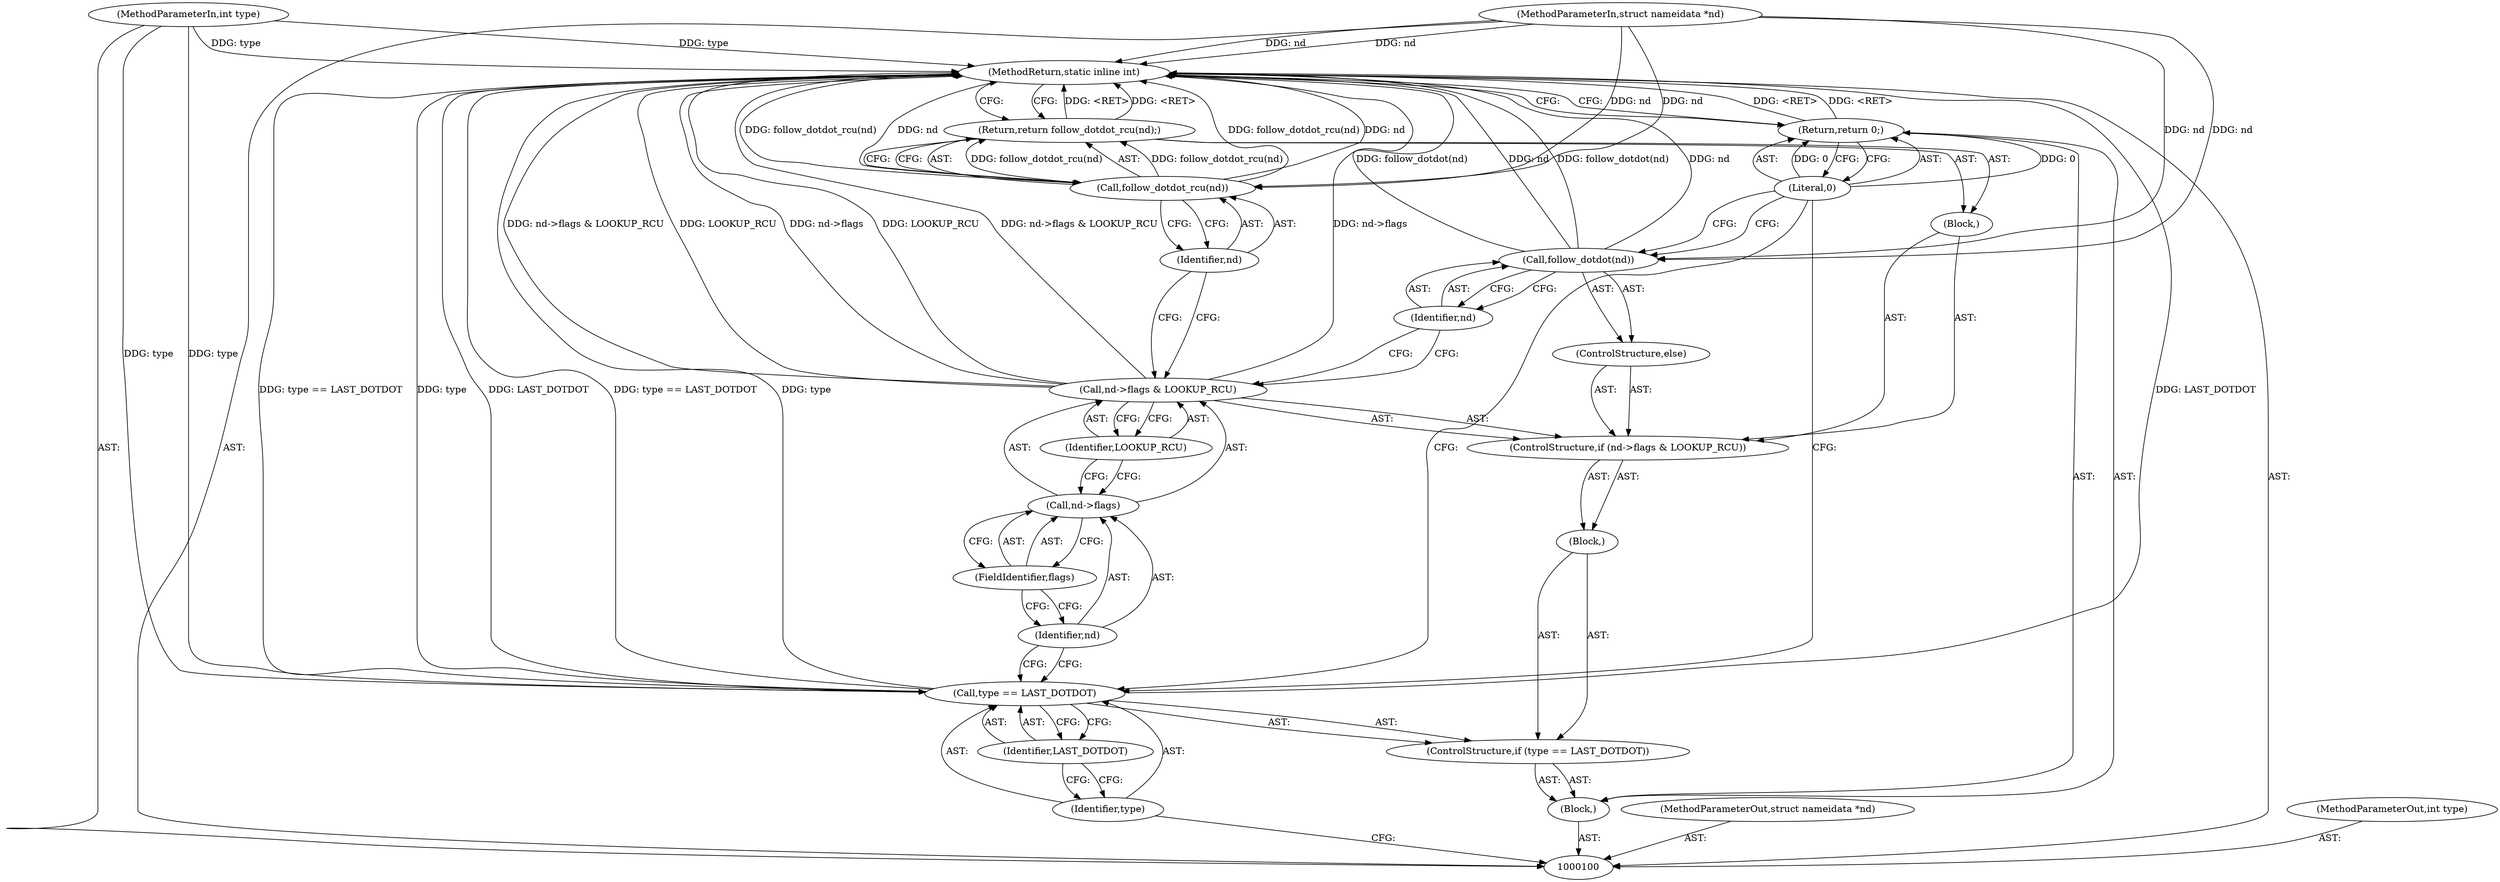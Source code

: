 digraph "1_linux_397d425dc26da728396e66d392d5dcb8dac30c37_1" {
"1000124" [label="(MethodReturn,static inline int)"];
"1000101" [label="(MethodParameterIn,struct nameidata *nd)"];
"1000154" [label="(MethodParameterOut,struct nameidata *nd)"];
"1000102" [label="(MethodParameterIn,int type)"];
"1000155" [label="(MethodParameterOut,int type)"];
"1000103" [label="(Block,)"];
"1000104" [label="(ControlStructure,if (type == LAST_DOTDOT))"];
"1000107" [label="(Identifier,LAST_DOTDOT)"];
"1000108" [label="(Block,)"];
"1000105" [label="(Call,type == LAST_DOTDOT)"];
"1000106" [label="(Identifier,type)"];
"1000113" [label="(FieldIdentifier,flags)"];
"1000114" [label="(Identifier,LOOKUP_RCU)"];
"1000109" [label="(ControlStructure,if (nd->flags & LOOKUP_RCU))"];
"1000115" [label="(Block,)"];
"1000110" [label="(Call,nd->flags & LOOKUP_RCU)"];
"1000111" [label="(Call,nd->flags)"];
"1000112" [label="(Identifier,nd)"];
"1000117" [label="(Call,follow_dotdot_rcu(nd))"];
"1000118" [label="(Identifier,nd)"];
"1000116" [label="(Return,return follow_dotdot_rcu(nd);)"];
"1000119" [label="(ControlStructure,else)"];
"1000121" [label="(Identifier,nd)"];
"1000120" [label="(Call,follow_dotdot(nd))"];
"1000122" [label="(Return,return 0;)"];
"1000123" [label="(Literal,0)"];
"1000124" -> "1000100"  [label="AST: "];
"1000124" -> "1000116"  [label="CFG: "];
"1000124" -> "1000122"  [label="CFG: "];
"1000116" -> "1000124"  [label="DDG: <RET>"];
"1000122" -> "1000124"  [label="DDG: <RET>"];
"1000117" -> "1000124"  [label="DDG: follow_dotdot_rcu(nd)"];
"1000117" -> "1000124"  [label="DDG: nd"];
"1000105" -> "1000124"  [label="DDG: LAST_DOTDOT"];
"1000105" -> "1000124"  [label="DDG: type == LAST_DOTDOT"];
"1000105" -> "1000124"  [label="DDG: type"];
"1000110" -> "1000124"  [label="DDG: LOOKUP_RCU"];
"1000110" -> "1000124"  [label="DDG: nd->flags"];
"1000110" -> "1000124"  [label="DDG: nd->flags & LOOKUP_RCU"];
"1000120" -> "1000124"  [label="DDG: nd"];
"1000120" -> "1000124"  [label="DDG: follow_dotdot(nd)"];
"1000102" -> "1000124"  [label="DDG: type"];
"1000101" -> "1000124"  [label="DDG: nd"];
"1000101" -> "1000100"  [label="AST: "];
"1000101" -> "1000124"  [label="DDG: nd"];
"1000101" -> "1000117"  [label="DDG: nd"];
"1000101" -> "1000120"  [label="DDG: nd"];
"1000154" -> "1000100"  [label="AST: "];
"1000102" -> "1000100"  [label="AST: "];
"1000102" -> "1000124"  [label="DDG: type"];
"1000102" -> "1000105"  [label="DDG: type"];
"1000155" -> "1000100"  [label="AST: "];
"1000103" -> "1000100"  [label="AST: "];
"1000104" -> "1000103"  [label="AST: "];
"1000122" -> "1000103"  [label="AST: "];
"1000104" -> "1000103"  [label="AST: "];
"1000105" -> "1000104"  [label="AST: "];
"1000108" -> "1000104"  [label="AST: "];
"1000107" -> "1000105"  [label="AST: "];
"1000107" -> "1000106"  [label="CFG: "];
"1000105" -> "1000107"  [label="CFG: "];
"1000108" -> "1000104"  [label="AST: "];
"1000109" -> "1000108"  [label="AST: "];
"1000105" -> "1000104"  [label="AST: "];
"1000105" -> "1000107"  [label="CFG: "];
"1000106" -> "1000105"  [label="AST: "];
"1000107" -> "1000105"  [label="AST: "];
"1000112" -> "1000105"  [label="CFG: "];
"1000123" -> "1000105"  [label="CFG: "];
"1000105" -> "1000124"  [label="DDG: LAST_DOTDOT"];
"1000105" -> "1000124"  [label="DDG: type == LAST_DOTDOT"];
"1000105" -> "1000124"  [label="DDG: type"];
"1000102" -> "1000105"  [label="DDG: type"];
"1000106" -> "1000105"  [label="AST: "];
"1000106" -> "1000100"  [label="CFG: "];
"1000107" -> "1000106"  [label="CFG: "];
"1000113" -> "1000111"  [label="AST: "];
"1000113" -> "1000112"  [label="CFG: "];
"1000111" -> "1000113"  [label="CFG: "];
"1000114" -> "1000110"  [label="AST: "];
"1000114" -> "1000111"  [label="CFG: "];
"1000110" -> "1000114"  [label="CFG: "];
"1000109" -> "1000108"  [label="AST: "];
"1000110" -> "1000109"  [label="AST: "];
"1000115" -> "1000109"  [label="AST: "];
"1000119" -> "1000109"  [label="AST: "];
"1000115" -> "1000109"  [label="AST: "];
"1000116" -> "1000115"  [label="AST: "];
"1000110" -> "1000109"  [label="AST: "];
"1000110" -> "1000114"  [label="CFG: "];
"1000111" -> "1000110"  [label="AST: "];
"1000114" -> "1000110"  [label="AST: "];
"1000118" -> "1000110"  [label="CFG: "];
"1000121" -> "1000110"  [label="CFG: "];
"1000110" -> "1000124"  [label="DDG: LOOKUP_RCU"];
"1000110" -> "1000124"  [label="DDG: nd->flags"];
"1000110" -> "1000124"  [label="DDG: nd->flags & LOOKUP_RCU"];
"1000111" -> "1000110"  [label="AST: "];
"1000111" -> "1000113"  [label="CFG: "];
"1000112" -> "1000111"  [label="AST: "];
"1000113" -> "1000111"  [label="AST: "];
"1000114" -> "1000111"  [label="CFG: "];
"1000112" -> "1000111"  [label="AST: "];
"1000112" -> "1000105"  [label="CFG: "];
"1000113" -> "1000112"  [label="CFG: "];
"1000117" -> "1000116"  [label="AST: "];
"1000117" -> "1000118"  [label="CFG: "];
"1000118" -> "1000117"  [label="AST: "];
"1000116" -> "1000117"  [label="CFG: "];
"1000117" -> "1000124"  [label="DDG: follow_dotdot_rcu(nd)"];
"1000117" -> "1000124"  [label="DDG: nd"];
"1000117" -> "1000116"  [label="DDG: follow_dotdot_rcu(nd)"];
"1000101" -> "1000117"  [label="DDG: nd"];
"1000118" -> "1000117"  [label="AST: "];
"1000118" -> "1000110"  [label="CFG: "];
"1000117" -> "1000118"  [label="CFG: "];
"1000116" -> "1000115"  [label="AST: "];
"1000116" -> "1000117"  [label="CFG: "];
"1000117" -> "1000116"  [label="AST: "];
"1000124" -> "1000116"  [label="CFG: "];
"1000116" -> "1000124"  [label="DDG: <RET>"];
"1000117" -> "1000116"  [label="DDG: follow_dotdot_rcu(nd)"];
"1000119" -> "1000109"  [label="AST: "];
"1000120" -> "1000119"  [label="AST: "];
"1000121" -> "1000120"  [label="AST: "];
"1000121" -> "1000110"  [label="CFG: "];
"1000120" -> "1000121"  [label="CFG: "];
"1000120" -> "1000119"  [label="AST: "];
"1000120" -> "1000121"  [label="CFG: "];
"1000121" -> "1000120"  [label="AST: "];
"1000123" -> "1000120"  [label="CFG: "];
"1000120" -> "1000124"  [label="DDG: nd"];
"1000120" -> "1000124"  [label="DDG: follow_dotdot(nd)"];
"1000101" -> "1000120"  [label="DDG: nd"];
"1000122" -> "1000103"  [label="AST: "];
"1000122" -> "1000123"  [label="CFG: "];
"1000123" -> "1000122"  [label="AST: "];
"1000124" -> "1000122"  [label="CFG: "];
"1000122" -> "1000124"  [label="DDG: <RET>"];
"1000123" -> "1000122"  [label="DDG: 0"];
"1000123" -> "1000122"  [label="AST: "];
"1000123" -> "1000120"  [label="CFG: "];
"1000123" -> "1000105"  [label="CFG: "];
"1000122" -> "1000123"  [label="CFG: "];
"1000123" -> "1000122"  [label="DDG: 0"];
}
